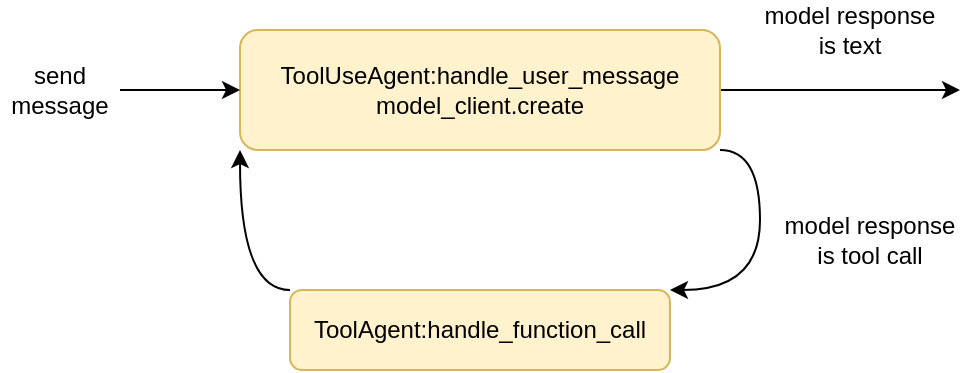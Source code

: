 <mxfile version="24.7.5">
  <diagram name="Page-1" id="2U5l3ylZQluw78bWm4Ui">
    <mxGraphModel dx="970" dy="1091" grid="1" gridSize="10" guides="1" tooltips="1" connect="1" arrows="1" fold="1" page="1" pageScale="1" pageWidth="850" pageHeight="1100" math="0" shadow="0">
      <root>
        <mxCell id="0" />
        <mxCell id="1" parent="0" />
        <mxCell id="HfMixxTfmlLCSILu5LXk-10" style="edgeStyle=orthogonalEdgeStyle;rounded=0;orthogonalLoop=1;jettySize=auto;html=1;exitX=0;exitY=0;exitDx=0;exitDy=0;entryX=0;entryY=1;entryDx=0;entryDy=0;curved=1;" parent="1" source="HfMixxTfmlLCSILu5LXk-1" target="HfMixxTfmlLCSILu5LXk-2" edge="1">
          <mxGeometry relative="1" as="geometry">
            <Array as="points">
              <mxPoint x="240" y="370" />
            </Array>
          </mxGeometry>
        </mxCell>
        <mxCell id="HfMixxTfmlLCSILu5LXk-1" value="ToolAgent:handle_function_call" style="rounded=1;whiteSpace=wrap;html=1;fillColor=#fff2cc;strokeColor=#d6b656;" parent="1" vertex="1">
          <mxGeometry x="265" y="370" width="190" height="40" as="geometry" />
        </mxCell>
        <mxCell id="HfMixxTfmlLCSILu5LXk-8" style="edgeStyle=orthogonalEdgeStyle;rounded=0;orthogonalLoop=1;jettySize=auto;html=1;exitX=1;exitY=1;exitDx=0;exitDy=0;entryX=1;entryY=0;entryDx=0;entryDy=0;curved=1;" parent="1" source="HfMixxTfmlLCSILu5LXk-2" target="HfMixxTfmlLCSILu5LXk-1" edge="1">
          <mxGeometry relative="1" as="geometry">
            <Array as="points">
              <mxPoint x="500" y="300" />
              <mxPoint x="500" y="370" />
            </Array>
          </mxGeometry>
        </mxCell>
        <mxCell id="HfMixxTfmlLCSILu5LXk-15" style="edgeStyle=orthogonalEdgeStyle;rounded=0;orthogonalLoop=1;jettySize=auto;html=1;exitX=1;exitY=0.5;exitDx=0;exitDy=0;" parent="1" source="HfMixxTfmlLCSILu5LXk-2" edge="1">
          <mxGeometry relative="1" as="geometry">
            <mxPoint x="600" y="270" as="targetPoint" />
          </mxGeometry>
        </mxCell>
        <mxCell id="HfMixxTfmlLCSILu5LXk-2" value="ToolUseAgent:handle_user_message&lt;div&gt;model_client.create&lt;/div&gt;" style="rounded=1;whiteSpace=wrap;html=1;fillColor=#fff2cc;strokeColor=#d6b656;" parent="1" vertex="1">
          <mxGeometry x="240" y="240" width="240" height="60" as="geometry" />
        </mxCell>
        <mxCell id="HfMixxTfmlLCSILu5LXk-17" style="edgeStyle=orthogonalEdgeStyle;rounded=0;orthogonalLoop=1;jettySize=auto;html=1;exitX=1;exitY=0.5;exitDx=0;exitDy=0;entryX=0;entryY=0.5;entryDx=0;entryDy=0;" parent="1" source="HfMixxTfmlLCSILu5LXk-3" target="HfMixxTfmlLCSILu5LXk-2" edge="1">
          <mxGeometry relative="1" as="geometry" />
        </mxCell>
        <mxCell id="HfMixxTfmlLCSILu5LXk-3" value="send message" style="text;html=1;align=center;verticalAlign=middle;whiteSpace=wrap;rounded=0;" parent="1" vertex="1">
          <mxGeometry x="120" y="255" width="60" height="30" as="geometry" />
        </mxCell>
        <mxCell id="HfMixxTfmlLCSILu5LXk-12" value="model response is tool call" style="text;html=1;align=center;verticalAlign=middle;whiteSpace=wrap;rounded=0;" parent="1" vertex="1">
          <mxGeometry x="510" y="330" width="90" height="30" as="geometry" />
        </mxCell>
        <mxCell id="HfMixxTfmlLCSILu5LXk-16" value="model response is text" style="text;html=1;align=center;verticalAlign=middle;whiteSpace=wrap;rounded=0;" parent="1" vertex="1">
          <mxGeometry x="500" y="225" width="90" height="30" as="geometry" />
        </mxCell>
      </root>
    </mxGraphModel>
  </diagram>
</mxfile>
